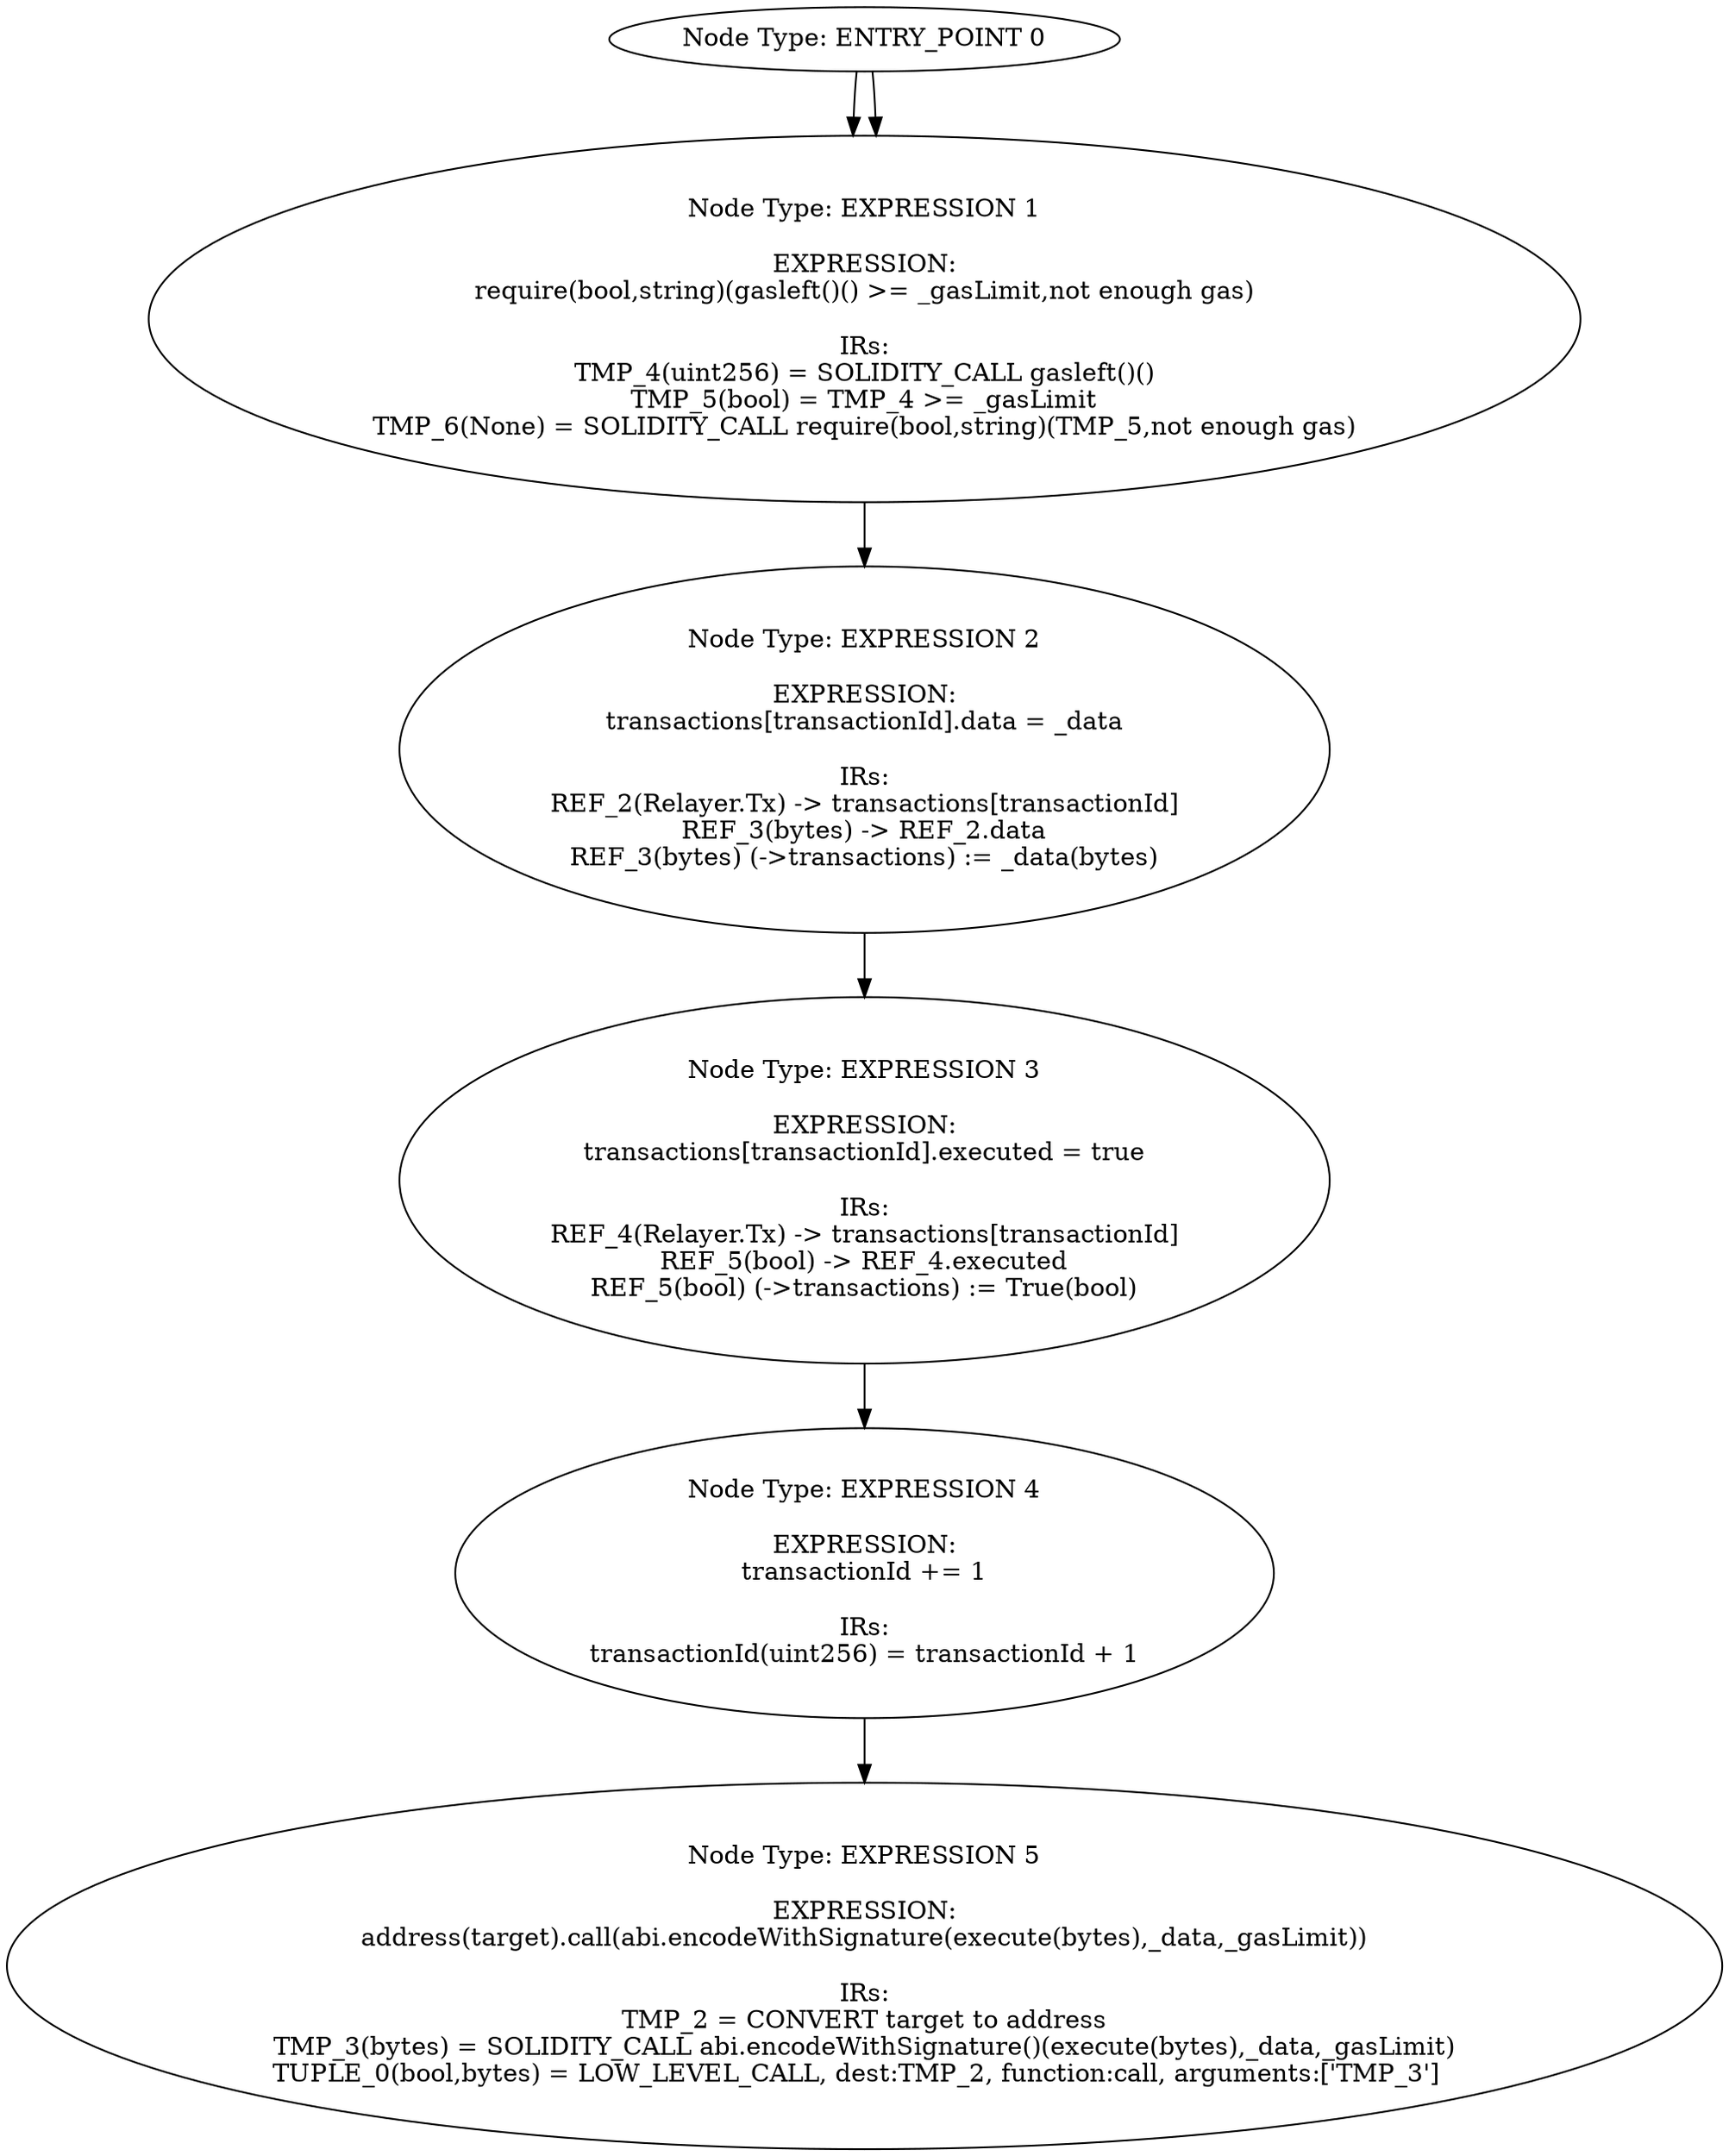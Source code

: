 digraph CFG {
0[label="Node Type: ENTRY_POINT 0
"];
0->1;
1[label="Node Type: EXPRESSION 1

EXPRESSION:
require(bool,string)(transactions[transactionId].executed == false,same transaction twice)

IRs:
REF_0(Relayer.Tx) -> transactions[transactionId]
REF_1(bool) -> REF_0.executed
TMP_0(bool) = REF_1 == False
TMP_1(None) = SOLIDITY_CALL require(bool,string)(TMP_0,same transaction twice)"];
1->2;
2[label="Node Type: EXPRESSION 2

EXPRESSION:
transactions[transactionId].data = _data

IRs:
REF_2(Relayer.Tx) -> transactions[transactionId]
REF_3(bytes) -> REF_2.data
REF_3(bytes) (->transactions) := _data(bytes)"];
2->3;
3[label="Node Type: EXPRESSION 3

EXPRESSION:
transactions[transactionId].executed = true

IRs:
REF_4(Relayer.Tx) -> transactions[transactionId]
REF_5(bool) -> REF_4.executed
REF_5(bool) (->transactions) := True(bool)"];
3->4;
4[label="Node Type: EXPRESSION 4

EXPRESSION:
transactionId += 1

IRs:
transactionId(uint256) = transactionId + 1"];
4->5;
5[label="Node Type: EXPRESSION 5

EXPRESSION:
address(target).call(abi.encodeWithSignature(execute(bytes),_data,_gasLimit))

IRs:
TMP_2 = CONVERT target to address
TMP_3(bytes) = SOLIDITY_CALL abi.encodeWithSignature()(execute(bytes),_data,_gasLimit)
TUPLE_0(bool,bytes) = LOW_LEVEL_CALL, dest:TMP_2, function:call, arguments:['TMP_3']  "];
0[label="Node Type: ENTRY_POINT 0
"];
0->1;
1[label="Node Type: EXPRESSION 1

EXPRESSION:
require(bool,string)(gasleft()() >= _gasLimit,not enough gas)

IRs:
TMP_4(uint256) = SOLIDITY_CALL gasleft()()
TMP_5(bool) = TMP_4 >= _gasLimit
TMP_6(None) = SOLIDITY_CALL require(bool,string)(TMP_5,not enough gas)"];
}
